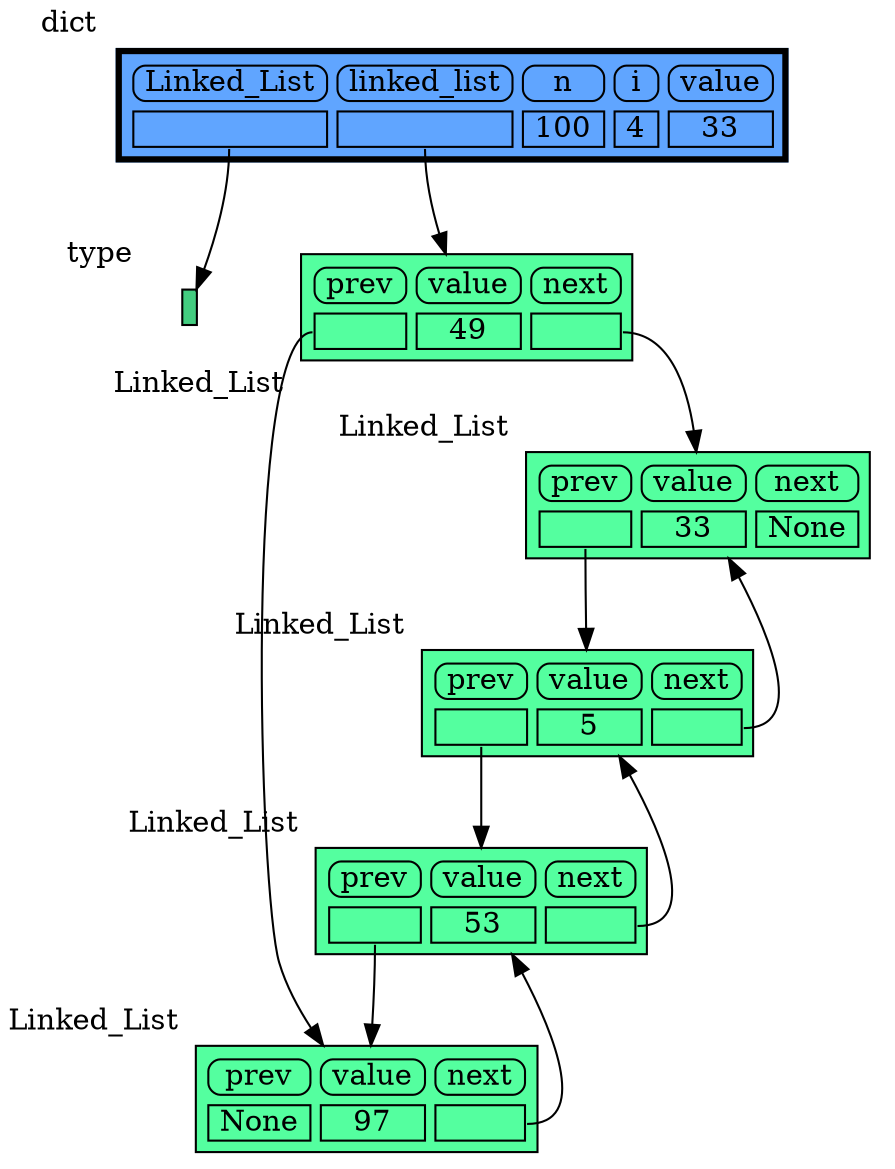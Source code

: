 digraph memory_graph {
	node [shape=plaintext]
	node1002118480 [label=<
<TABLE BORDER="1" CELLBORDER="1" CELLSPACING="0" CELLPADDING="0" BGCOLOR="seagreen3" PORT="table">
    <TR><TD BORDER="0"> </TD></TR>
</TABLE>
> xlabel=type]
	node133053467511408 [label=<
<TABLE BORDER="1" CELLBORDER="1" CELLSPACING="5" CELLPADDING="0" BGCOLOR="seagreen1" PORT="table">
    <TR><TD BORDER="1" STYLE="ROUNDED"> prev </TD><TD BORDER="1" STYLE="ROUNDED"> value </TD><TD BORDER="1" STYLE="ROUNDED"> next </TD></TR>
    <TR><TD BORDER="1" PORT="ref0"> </TD><TD BORDER="1"> 33 </TD><TD BORDER="1"> None </TD></TR>
</TABLE>
> xlabel=Linked_List]
	node133053467511408:ref0 -> node133053467511360:table [style=solid]
	node133053467511360 [label=<
<TABLE BORDER="1" CELLBORDER="1" CELLSPACING="5" CELLPADDING="0" BGCOLOR="seagreen1" PORT="table">
    <TR><TD BORDER="1" STYLE="ROUNDED"> prev </TD><TD BORDER="1" STYLE="ROUNDED"> value </TD><TD BORDER="1" STYLE="ROUNDED"> next </TD></TR>
    <TR><TD BORDER="1" PORT="ref0"> </TD><TD BORDER="1"> 5 </TD><TD BORDER="1" PORT="ref1"> </TD></TR>
</TABLE>
> xlabel=Linked_List]
	node133053467511360:ref0 -> node133053470253824:table [style=solid]
	node133053467511360:ref1 -> node133053467511408:table [style=solid]
	node133053470253824 [label=<
<TABLE BORDER="1" CELLBORDER="1" CELLSPACING="5" CELLPADDING="0" BGCOLOR="seagreen1" PORT="table">
    <TR><TD BORDER="1" STYLE="ROUNDED"> prev </TD><TD BORDER="1" STYLE="ROUNDED"> value </TD><TD BORDER="1" STYLE="ROUNDED"> next </TD></TR>
    <TR><TD BORDER="1" PORT="ref0"> </TD><TD BORDER="1"> 53 </TD><TD BORDER="1" PORT="ref1"> </TD></TR>
</TABLE>
> xlabel=Linked_List]
	node133053470253824:ref0 -> node133053470164752:table [style=solid]
	node133053470253824:ref1 -> node133053467511360:table [style=solid]
	node133053470164752 [label=<
<TABLE BORDER="1" CELLBORDER="1" CELLSPACING="5" CELLPADDING="0" BGCOLOR="seagreen1" PORT="table">
    <TR><TD BORDER="1" STYLE="ROUNDED"> prev </TD><TD BORDER="1" STYLE="ROUNDED"> value </TD><TD BORDER="1" STYLE="ROUNDED"> next </TD></TR>
    <TR><TD BORDER="1"> None </TD><TD BORDER="1"> 97 </TD><TD BORDER="1" PORT="ref0"> </TD></TR>
</TABLE>
> xlabel=Linked_List]
	node133053470164752:ref0 -> node133053470253824:table [style=solid]
	node133053470164704 [label=<
<TABLE BORDER="1" CELLBORDER="1" CELLSPACING="5" CELLPADDING="0" BGCOLOR="seagreen1" PORT="table">
    <TR><TD BORDER="1" STYLE="ROUNDED"> prev </TD><TD BORDER="1" STYLE="ROUNDED"> value </TD><TD BORDER="1" STYLE="ROUNDED"> next </TD></TR>
    <TR><TD BORDER="1" PORT="ref0"> </TD><TD BORDER="1"> 49 </TD><TD BORDER="1" PORT="ref1"> </TD></TR>
</TABLE>
> xlabel=Linked_List]
	node133053470164704:ref0 -> node133053470164752:table [style=solid]
	node133053470164704:ref1 -> node133053467511408:table [style=solid]
	node133053480574656 [label=<
<TABLE BORDER="3" CELLBORDER="1" CELLSPACING="5" CELLPADDING="0" BGCOLOR="#60a5ff" PORT="table">
    <TR><TD BORDER="1" STYLE="ROUNDED"> Linked_List </TD><TD BORDER="1" STYLE="ROUNDED"> linked_list </TD><TD BORDER="1" STYLE="ROUNDED"> n </TD><TD BORDER="1" STYLE="ROUNDED"> i </TD><TD BORDER="1" STYLE="ROUNDED"> value </TD></TR>
    <TR><TD BORDER="1" PORT="ref0"> </TD><TD BORDER="1" PORT="ref1"> </TD><TD BORDER="1"> 100 </TD><TD BORDER="1"> 4 </TD><TD BORDER="1"> 33 </TD></TR>
</TABLE>
> xlabel=dict]
	node133053480574656:ref0 -> node1002118480:table [style=solid]
	node133053480574656:ref1 -> node133053470164704:table [style=solid]
subgraph { rank=same; node1002118480 -> node133053470164704[weight=10, style=invis]; }
}
